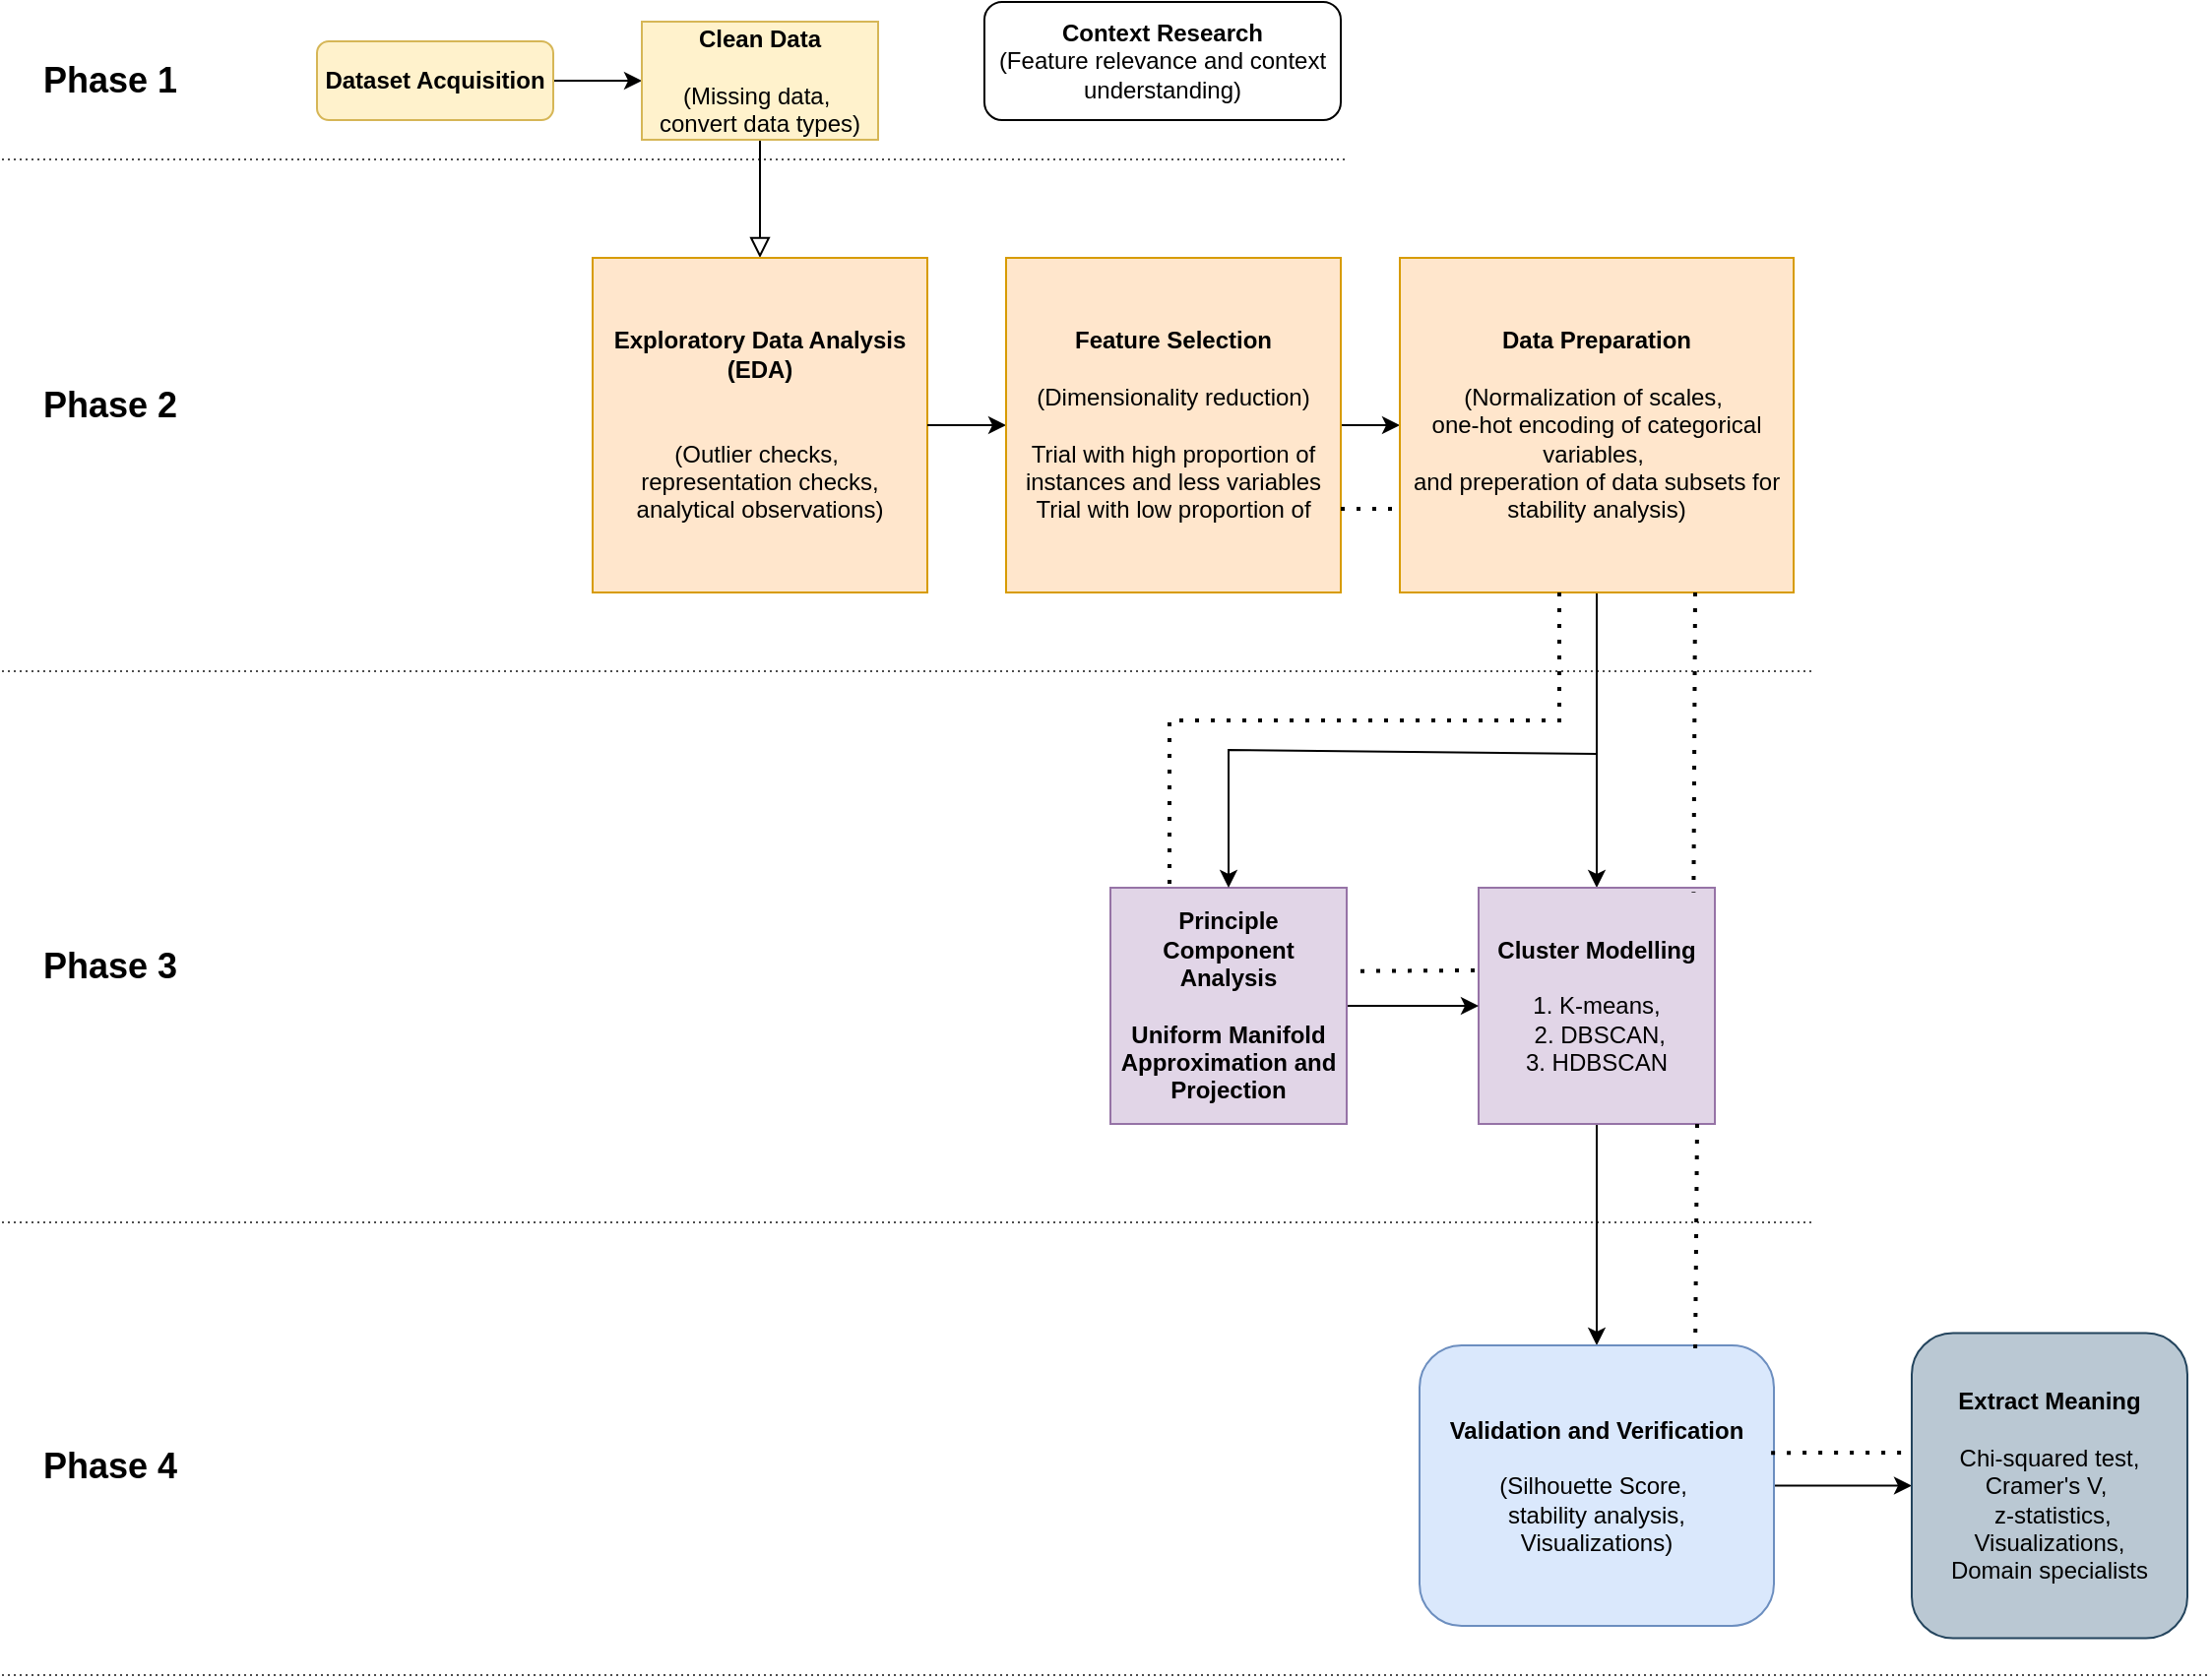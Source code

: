<mxfile version="24.8.6">
  <diagram id="C5RBs43oDa-KdzZeNtuy" name="Page-1">
    <mxGraphModel dx="1757" dy="1281" grid="0" gridSize="10" guides="1" tooltips="1" connect="1" arrows="1" fold="1" page="0" pageScale="1" pageWidth="827" pageHeight="1169" math="0" shadow="0">
      <root>
        <mxCell id="WIyWlLk6GJQsqaUBKTNV-0" />
        <mxCell id="WIyWlLk6GJQsqaUBKTNV-1" parent="WIyWlLk6GJQsqaUBKTNV-0" />
        <mxCell id="mP84a995uQE2WTxL-GDR-20" style="edgeStyle=orthogonalEdgeStyle;rounded=0;orthogonalLoop=1;jettySize=auto;html=1;exitX=1;exitY=0.5;exitDx=0;exitDy=0;entryX=0;entryY=0.5;entryDx=0;entryDy=0;" parent="WIyWlLk6GJQsqaUBKTNV-1" source="WIyWlLk6GJQsqaUBKTNV-3" target="mP84a995uQE2WTxL-GDR-1" edge="1">
          <mxGeometry relative="1" as="geometry" />
        </mxCell>
        <mxCell id="WIyWlLk6GJQsqaUBKTNV-3" value="&lt;b&gt;Dataset Acquisition&lt;/b&gt;" style="rounded=1;whiteSpace=wrap;html=1;fontSize=12;glass=0;strokeWidth=1;shadow=0;fillColor=#fff2cc;strokeColor=#d6b656;" parent="WIyWlLk6GJQsqaUBKTNV-1" vertex="1">
          <mxGeometry y="10" width="120" height="40" as="geometry" />
        </mxCell>
        <mxCell id="WIyWlLk6GJQsqaUBKTNV-4" value="Yes" style="rounded=0;html=1;jettySize=auto;orthogonalLoop=1;fontSize=11;endArrow=block;endFill=0;endSize=8;strokeWidth=1;shadow=0;labelBackgroundColor=none;edgeStyle=orthogonalEdgeStyle;exitX=0.5;exitY=1;exitDx=0;exitDy=0;fontColor=none;noLabel=1;entryX=0.5;entryY=0;entryDx=0;entryDy=0;" parent="WIyWlLk6GJQsqaUBKTNV-1" source="mP84a995uQE2WTxL-GDR-1" target="mP84a995uQE2WTxL-GDR-4" edge="1">
          <mxGeometry y="20" relative="1" as="geometry">
            <mxPoint as="offset" />
            <mxPoint x="70" y="190" as="sourcePoint" />
            <mxPoint x="70" y="230" as="targetPoint" />
          </mxGeometry>
        </mxCell>
        <mxCell id="mP84a995uQE2WTxL-GDR-1" value="&lt;b&gt;Clean Data&lt;/b&gt;&lt;div&gt;&lt;b&gt;&lt;br&gt;&lt;/b&gt;&lt;div&gt;(Missing data,&amp;nbsp;&lt;/div&gt;&lt;div&gt;convert data types)&lt;/div&gt;&lt;/div&gt;" style="rounded=0;whiteSpace=wrap;html=1;strokeColor=#d6b656;fillColor=#fff2cc;" parent="WIyWlLk6GJQsqaUBKTNV-1" vertex="1">
          <mxGeometry x="165" width="120" height="60" as="geometry" />
        </mxCell>
        <mxCell id="mP84a995uQE2WTxL-GDR-7" style="edgeStyle=orthogonalEdgeStyle;rounded=0;orthogonalLoop=1;jettySize=auto;html=1;entryX=0;entryY=0.5;entryDx=0;entryDy=0;exitX=1;exitY=0.5;exitDx=0;exitDy=0;" parent="WIyWlLk6GJQsqaUBKTNV-1" source="McBkm4UPR-PMK-ZoaOz2-7" target="mP84a995uQE2WTxL-GDR-6" edge="1">
          <mxGeometry relative="1" as="geometry">
            <mxPoint x="520" y="205.059" as="sourcePoint" />
          </mxGeometry>
        </mxCell>
        <mxCell id="mP84a995uQE2WTxL-GDR-4" value="&lt;b&gt;Exploratory Data Analysis&lt;/b&gt;&lt;div&gt;&lt;b&gt;(EDA)&lt;/b&gt;&lt;/div&gt;&lt;div&gt;&lt;b&gt;&lt;br&gt;&lt;/b&gt;&lt;/div&gt;&lt;div&gt;&lt;b&gt;&lt;br&gt;&lt;/b&gt;&lt;/div&gt;&lt;div&gt;&lt;div&gt;&lt;div&gt;(O&lt;span style=&quot;background-color: initial;&quot;&gt;utlier checks,&amp;nbsp;&lt;/span&gt;&lt;/div&gt;&lt;div&gt;&lt;span style=&quot;background-color: initial;&quot;&gt;representation checks,&lt;/span&gt;&lt;/div&gt;&lt;div&gt;&lt;span style=&quot;background-color: initial;&quot;&gt;analytical observations)&lt;/span&gt;&lt;/div&gt;&lt;/div&gt;&lt;/div&gt;" style="whiteSpace=wrap;html=1;aspect=fixed;fillColor=#ffe6cc;strokeColor=#d79b00;" parent="WIyWlLk6GJQsqaUBKTNV-1" vertex="1">
          <mxGeometry x="140" y="120" width="170" height="170" as="geometry" />
        </mxCell>
        <mxCell id="mP84a995uQE2WTxL-GDR-19" style="edgeStyle=orthogonalEdgeStyle;rounded=0;orthogonalLoop=1;jettySize=auto;html=1;exitX=0.5;exitY=1;exitDx=0;exitDy=0;entryX=0.5;entryY=0;entryDx=0;entryDy=0;" parent="WIyWlLk6GJQsqaUBKTNV-1" source="mP84a995uQE2WTxL-GDR-6" target="mP84a995uQE2WTxL-GDR-8" edge="1">
          <mxGeometry relative="1" as="geometry" />
        </mxCell>
        <mxCell id="mP84a995uQE2WTxL-GDR-6" value="&lt;b&gt;Data Preparation&lt;/b&gt;&lt;div&gt;&lt;b&gt;&lt;br&gt;&lt;/b&gt;&lt;div&gt;(Normalization&amp;nbsp;&lt;span style=&quot;background-color: initial;&quot;&gt;of scales,&lt;/span&gt;&lt;span style=&quot;background-color: initial;&quot;&gt;&amp;nbsp;&lt;/span&gt;&lt;/div&gt;&lt;div&gt;&lt;span style=&quot;background-color: initial;&quot;&gt;o&lt;/span&gt;&lt;span style=&quot;background-color: initial;&quot;&gt;ne-hot encoding of categorical variables,&lt;/span&gt;&lt;span style=&quot;background-color: initial;&quot;&gt;&amp;nbsp;&lt;/span&gt;&lt;/div&gt;&lt;div&gt;&lt;span style=&quot;background-color: initial;&quot;&gt;and preperation of data subsets for stability analysis)&lt;/span&gt;&lt;/div&gt;&lt;/div&gt;" style="rounded=0;whiteSpace=wrap;html=1;fillColor=#ffe6cc;strokeColor=#d79b00;" parent="WIyWlLk6GJQsqaUBKTNV-1" vertex="1">
          <mxGeometry x="550" y="120" width="200" height="170" as="geometry" />
        </mxCell>
        <mxCell id="mP84a995uQE2WTxL-GDR-14" style="edgeStyle=orthogonalEdgeStyle;rounded=0;orthogonalLoop=1;jettySize=auto;html=1;exitX=0.5;exitY=1;exitDx=0;exitDy=0;entryX=0.5;entryY=0;entryDx=0;entryDy=0;" parent="WIyWlLk6GJQsqaUBKTNV-1" source="mP84a995uQE2WTxL-GDR-8" target="mP84a995uQE2WTxL-GDR-13" edge="1">
          <mxGeometry relative="1" as="geometry" />
        </mxCell>
        <mxCell id="mP84a995uQE2WTxL-GDR-8" value="&lt;b&gt;Cluster Modelling&lt;/b&gt;&lt;div&gt;&lt;b&gt;&amp;nbsp;&lt;/b&gt;&lt;div&gt;1. K-means,&lt;/div&gt;&lt;div&gt;&amp;nbsp;2. DBSCAN,&lt;/div&gt;&lt;div&gt;3. HDBSCAN&lt;br&gt;&lt;/div&gt;&lt;/div&gt;" style="whiteSpace=wrap;html=1;aspect=fixed;fillColor=#e1d5e7;strokeColor=#9673a6;" parent="WIyWlLk6GJQsqaUBKTNV-1" vertex="1">
          <mxGeometry x="590" y="440" width="120" height="120" as="geometry" />
        </mxCell>
        <mxCell id="mP84a995uQE2WTxL-GDR-18" style="edgeStyle=orthogonalEdgeStyle;rounded=0;orthogonalLoop=1;jettySize=auto;html=1;exitX=1;exitY=0.5;exitDx=0;exitDy=0;entryX=0;entryY=0.5;entryDx=0;entryDy=0;" parent="WIyWlLk6GJQsqaUBKTNV-1" source="mP84a995uQE2WTxL-GDR-13" target="mP84a995uQE2WTxL-GDR-15" edge="1">
          <mxGeometry relative="1" as="geometry" />
        </mxCell>
        <mxCell id="mP84a995uQE2WTxL-GDR-13" value="&lt;b&gt;Validation and Verification&lt;/b&gt;&lt;div&gt;&lt;b&gt;&lt;br&gt;&lt;/b&gt;&lt;div&gt;(Silhouette Score,&lt;span style=&quot;background-color: initial;&quot;&gt;&amp;nbsp;&lt;/span&gt;&lt;/div&gt;&lt;div&gt;stability analysis,&lt;/div&gt;&lt;div&gt;&lt;span style=&quot;background-color: initial;&quot;&gt;Visualizations)&lt;/span&gt;&lt;/div&gt;&lt;/div&gt;" style="rounded=1;whiteSpace=wrap;html=1;fillColor=#dae8fc;strokeColor=#6c8ebf;" parent="WIyWlLk6GJQsqaUBKTNV-1" vertex="1">
          <mxGeometry x="560" y="672.5" width="180" height="142.5" as="geometry" />
        </mxCell>
        <mxCell id="mP84a995uQE2WTxL-GDR-15" value="&lt;b&gt;Extract Meaning&lt;/b&gt;&lt;div&gt;&lt;b&gt;&lt;br&gt;&lt;/b&gt;&lt;div&gt;&lt;div&gt;&lt;span style=&quot;background-color: initial;&quot;&gt;Chi-squared test,&lt;/span&gt;&lt;/div&gt;&lt;div&gt;&lt;span style=&quot;background-color: initial;&quot;&gt;Cramer&#39;s V,&amp;nbsp;&lt;/span&gt;&lt;/div&gt;&lt;div&gt;&lt;span style=&quot;background-color: initial;&quot;&gt;&amp;nbsp;z-statistics,&lt;/span&gt;&lt;/div&gt;&lt;div&gt;Visualizations,&lt;/div&gt;&lt;/div&gt;&lt;/div&gt;&lt;div&gt;Domain specialists&lt;/div&gt;" style="rounded=1;whiteSpace=wrap;html=1;fillColor=#bac8d3;strokeColor=#23445d;" parent="WIyWlLk6GJQsqaUBKTNV-1" vertex="1">
          <mxGeometry x="810" y="666.25" width="140" height="155" as="geometry" />
        </mxCell>
        <mxCell id="njs5Jvh4_X5A6RJL9aAm-0" style="edgeStyle=orthogonalEdgeStyle;rounded=0;orthogonalLoop=1;jettySize=auto;html=1;exitX=1;exitY=0.5;exitDx=0;exitDy=0;entryX=0;entryY=0.5;entryDx=0;entryDy=0;" parent="WIyWlLk6GJQsqaUBKTNV-1" source="McBkm4UPR-PMK-ZoaOz2-0" target="mP84a995uQE2WTxL-GDR-8" edge="1">
          <mxGeometry relative="1" as="geometry" />
        </mxCell>
        <mxCell id="McBkm4UPR-PMK-ZoaOz2-0" value="&lt;b&gt;Principle Component Analysis&lt;/b&gt;&lt;div&gt;&lt;br&gt;&lt;/div&gt;&lt;div&gt;&lt;b&gt;Uniform Manifold Approximation and Projection&lt;/b&gt;&lt;/div&gt;" style="whiteSpace=wrap;html=1;aspect=fixed;fillColor=#e1d5e7;strokeColor=#9673a6;" parent="WIyWlLk6GJQsqaUBKTNV-1" vertex="1">
          <mxGeometry x="403" y="440" width="120" height="120" as="geometry" />
        </mxCell>
        <mxCell id="McBkm4UPR-PMK-ZoaOz2-4" value="" style="edgeStyle=orthogonalEdgeStyle;rounded=0;orthogonalLoop=1;jettySize=auto;html=1;entryX=0;entryY=0.5;entryDx=0;entryDy=0;" parent="WIyWlLk6GJQsqaUBKTNV-1" source="mP84a995uQE2WTxL-GDR-4" target="McBkm4UPR-PMK-ZoaOz2-7" edge="1">
          <mxGeometry relative="1" as="geometry">
            <mxPoint x="310" y="205" as="sourcePoint" />
            <mxPoint x="350" y="205" as="targetPoint" />
          </mxGeometry>
        </mxCell>
        <mxCell id="McBkm4UPR-PMK-ZoaOz2-7" value="&lt;b&gt;Feature Selection&lt;br&gt;&lt;/b&gt;&lt;div&gt;&lt;b&gt;&lt;br&gt;&lt;/b&gt;&lt;div&gt;(&lt;span style=&quot;background-color: initial;&quot;&gt;Dimensionality reduction)&lt;/span&gt;&lt;/div&gt;&lt;/div&gt;&lt;div&gt;&lt;span style=&quot;background-color: initial;&quot;&gt;&lt;br&gt;&lt;/span&gt;&lt;/div&gt;&lt;div&gt;&lt;span style=&quot;background-color: initial;&quot;&gt;Trial with high proportion of instances and less variables&lt;/span&gt;&lt;/div&gt;&lt;div&gt;&lt;span style=&quot;background-color: initial;&quot;&gt;Trial with low proportion of&lt;/span&gt;&lt;/div&gt;" style="rounded=0;whiteSpace=wrap;html=1;fillColor=#ffe6cc;strokeColor=#d79b00;" parent="WIyWlLk6GJQsqaUBKTNV-1" vertex="1">
          <mxGeometry x="350" y="120" width="170" height="170" as="geometry" />
        </mxCell>
        <mxCell id="McBkm4UPR-PMK-ZoaOz2-8" value="" style="endArrow=none;dashed=1;html=1;dashPattern=1 3;strokeWidth=2;rounded=0;exitX=1;exitY=0.75;exitDx=0;exitDy=0;entryX=0;entryY=0.75;entryDx=0;entryDy=0;" parent="WIyWlLk6GJQsqaUBKTNV-1" source="McBkm4UPR-PMK-ZoaOz2-7" target="mP84a995uQE2WTxL-GDR-6" edge="1">
          <mxGeometry width="50" height="50" relative="1" as="geometry">
            <mxPoint x="550" y="430" as="sourcePoint" />
            <mxPoint x="600" y="380" as="targetPoint" />
          </mxGeometry>
        </mxCell>
        <mxCell id="McBkm4UPR-PMK-ZoaOz2-9" value="" style="endArrow=none;dashed=1;html=1;dashPattern=1 3;strokeWidth=2;rounded=0;exitX=0.75;exitY=1;exitDx=0;exitDy=0;entryX=0.91;entryY=0.02;entryDx=0;entryDy=0;entryPerimeter=0;" parent="WIyWlLk6GJQsqaUBKTNV-1" source="mP84a995uQE2WTxL-GDR-6" target="mP84a995uQE2WTxL-GDR-8" edge="1">
          <mxGeometry width="50" height="50" relative="1" as="geometry">
            <mxPoint x="530" y="258" as="sourcePoint" />
            <mxPoint x="560" y="258" as="targetPoint" />
          </mxGeometry>
        </mxCell>
        <mxCell id="McBkm4UPR-PMK-ZoaOz2-10" value="" style="endArrow=none;dashed=1;html=1;dashPattern=1 3;strokeWidth=2;rounded=0;exitX=0.75;exitY=1;exitDx=0;exitDy=0;entryX=0.25;entryY=0;entryDx=0;entryDy=0;" parent="WIyWlLk6GJQsqaUBKTNV-1" target="McBkm4UPR-PMK-ZoaOz2-0" edge="1">
          <mxGeometry width="50" height="50" relative="1" as="geometry">
            <mxPoint x="631" y="290" as="sourcePoint" />
            <mxPoint x="630" y="360" as="targetPoint" />
            <Array as="points">
              <mxPoint x="631" y="355" />
              <mxPoint x="433" y="355" />
            </Array>
          </mxGeometry>
        </mxCell>
        <mxCell id="McBkm4UPR-PMK-ZoaOz2-13" value="" style="endArrow=none;dashed=1;html=1;dashPattern=1 3;strokeWidth=2;rounded=0;entryX=1.014;entryY=0.353;entryDx=0;entryDy=0;entryPerimeter=0;" parent="WIyWlLk6GJQsqaUBKTNV-1" target="McBkm4UPR-PMK-ZoaOz2-0" edge="1">
          <mxGeometry width="50" height="50" relative="1" as="geometry">
            <mxPoint x="588" y="482" as="sourcePoint" />
            <mxPoint x="451" y="550" as="targetPoint" />
          </mxGeometry>
        </mxCell>
        <mxCell id="McBkm4UPR-PMK-ZoaOz2-16" value="" style="endArrow=none;dashed=1;html=1;dashPattern=1 3;strokeWidth=2;rounded=0;exitX=0.992;exitY=0.383;exitDx=0;exitDy=0;exitPerimeter=0;" parent="WIyWlLk6GJQsqaUBKTNV-1" source="mP84a995uQE2WTxL-GDR-13" edge="1">
          <mxGeometry width="50" height="50" relative="1" as="geometry">
            <mxPoint x="640" y="640" as="sourcePoint" />
            <mxPoint x="810" y="727" as="targetPoint" />
          </mxGeometry>
        </mxCell>
        <mxCell id="McBkm4UPR-PMK-ZoaOz2-17" value="" style="endArrow=none;dashed=1;html=1;dashPattern=1 3;strokeWidth=2;rounded=0;exitX=0.75;exitY=1;exitDx=0;exitDy=0;" parent="WIyWlLk6GJQsqaUBKTNV-1" edge="1">
          <mxGeometry width="50" height="50" relative="1" as="geometry">
            <mxPoint x="701" y="560" as="sourcePoint" />
            <mxPoint x="700" y="680" as="targetPoint" />
          </mxGeometry>
        </mxCell>
        <mxCell id="McBkm4UPR-PMK-ZoaOz2-18" value="&lt;font style=&quot;font-size: 18px;&quot;&gt;&lt;b&gt;Phase 2&lt;/b&gt;&lt;/font&gt;" style="text;html=1;align=center;verticalAlign=middle;whiteSpace=wrap;rounded=0;" parent="WIyWlLk6GJQsqaUBKTNV-1" vertex="1">
          <mxGeometry x="-150" y="180" width="90" height="30" as="geometry" />
        </mxCell>
        <mxCell id="McBkm4UPR-PMK-ZoaOz2-19" value="&lt;font style=&quot;font-size: 18px;&quot;&gt;&lt;b&gt;Phase 1&lt;/b&gt;&lt;/font&gt;" style="text;html=1;align=center;verticalAlign=middle;whiteSpace=wrap;rounded=0;" parent="WIyWlLk6GJQsqaUBKTNV-1" vertex="1">
          <mxGeometry x="-150" y="15" width="90" height="30" as="geometry" />
        </mxCell>
        <mxCell id="McBkm4UPR-PMK-ZoaOz2-20" value="&lt;font style=&quot;font-size: 18px;&quot;&gt;&lt;b&gt;Phase 3&lt;/b&gt;&lt;/font&gt;" style="text;html=1;align=center;verticalAlign=middle;whiteSpace=wrap;rounded=0;" parent="WIyWlLk6GJQsqaUBKTNV-1" vertex="1">
          <mxGeometry x="-150" y="465" width="90" height="30" as="geometry" />
        </mxCell>
        <mxCell id="McBkm4UPR-PMK-ZoaOz2-21" value="&lt;font style=&quot;font-size: 18px;&quot;&gt;&lt;b&gt;Phase 4&lt;/b&gt;&lt;/font&gt;" style="text;html=1;align=center;verticalAlign=middle;whiteSpace=wrap;rounded=0;" parent="WIyWlLk6GJQsqaUBKTNV-1" vertex="1">
          <mxGeometry x="-150" y="718.75" width="90" height="30" as="geometry" />
        </mxCell>
        <mxCell id="McBkm4UPR-PMK-ZoaOz2-23" value="" style="endArrow=none;html=1;rounded=1;curved=0;opacity=70;dashed=1;dashPattern=1 2;" parent="WIyWlLk6GJQsqaUBKTNV-1" edge="1">
          <mxGeometry width="50" height="50" relative="1" as="geometry">
            <mxPoint x="-160" y="70" as="sourcePoint" />
            <mxPoint x="524" y="70" as="targetPoint" />
          </mxGeometry>
        </mxCell>
        <mxCell id="McBkm4UPR-PMK-ZoaOz2-24" value="" style="endArrow=none;html=1;rounded=1;curved=0;opacity=70;dashed=1;dashPattern=1 2;" parent="WIyWlLk6GJQsqaUBKTNV-1" edge="1">
          <mxGeometry width="50" height="50" relative="1" as="geometry">
            <mxPoint x="-160" y="330" as="sourcePoint" />
            <mxPoint x="760" y="330" as="targetPoint" />
          </mxGeometry>
        </mxCell>
        <mxCell id="McBkm4UPR-PMK-ZoaOz2-25" value="" style="endArrow=none;html=1;rounded=1;curved=0;opacity=70;dashed=1;dashPattern=1 2;" parent="WIyWlLk6GJQsqaUBKTNV-1" edge="1">
          <mxGeometry width="50" height="50" relative="1" as="geometry">
            <mxPoint x="-160" y="610" as="sourcePoint" />
            <mxPoint x="760" y="610" as="targetPoint" />
          </mxGeometry>
        </mxCell>
        <mxCell id="McBkm4UPR-PMK-ZoaOz2-26" value="" style="endArrow=none;html=1;rounded=1;curved=0;opacity=70;dashed=1;dashPattern=1 2;" parent="WIyWlLk6GJQsqaUBKTNV-1" edge="1">
          <mxGeometry width="50" height="50" relative="1" as="geometry">
            <mxPoint x="-160" y="840" as="sourcePoint" />
            <mxPoint x="960" y="840" as="targetPoint" />
          </mxGeometry>
        </mxCell>
        <mxCell id="McBkm4UPR-PMK-ZoaOz2-27" value="&lt;b&gt;Context Research&lt;/b&gt;&lt;div&gt;(Feature relevance and context understanding)&lt;/div&gt;" style="rounded=1;whiteSpace=wrap;html=1;" parent="WIyWlLk6GJQsqaUBKTNV-1" vertex="1">
          <mxGeometry x="339" y="-10" width="181" height="60" as="geometry" />
        </mxCell>
        <mxCell id="njs5Jvh4_X5A6RJL9aAm-2" value="" style="endArrow=classic;html=1;rounded=0;entryX=0.5;entryY=0;entryDx=0;entryDy=0;" parent="WIyWlLk6GJQsqaUBKTNV-1" target="McBkm4UPR-PMK-ZoaOz2-0" edge="1">
          <mxGeometry width="50" height="50" relative="1" as="geometry">
            <mxPoint x="650" y="372" as="sourcePoint" />
            <mxPoint x="385" y="320" as="targetPoint" />
            <Array as="points">
              <mxPoint x="463" y="370" />
            </Array>
          </mxGeometry>
        </mxCell>
      </root>
    </mxGraphModel>
  </diagram>
</mxfile>
